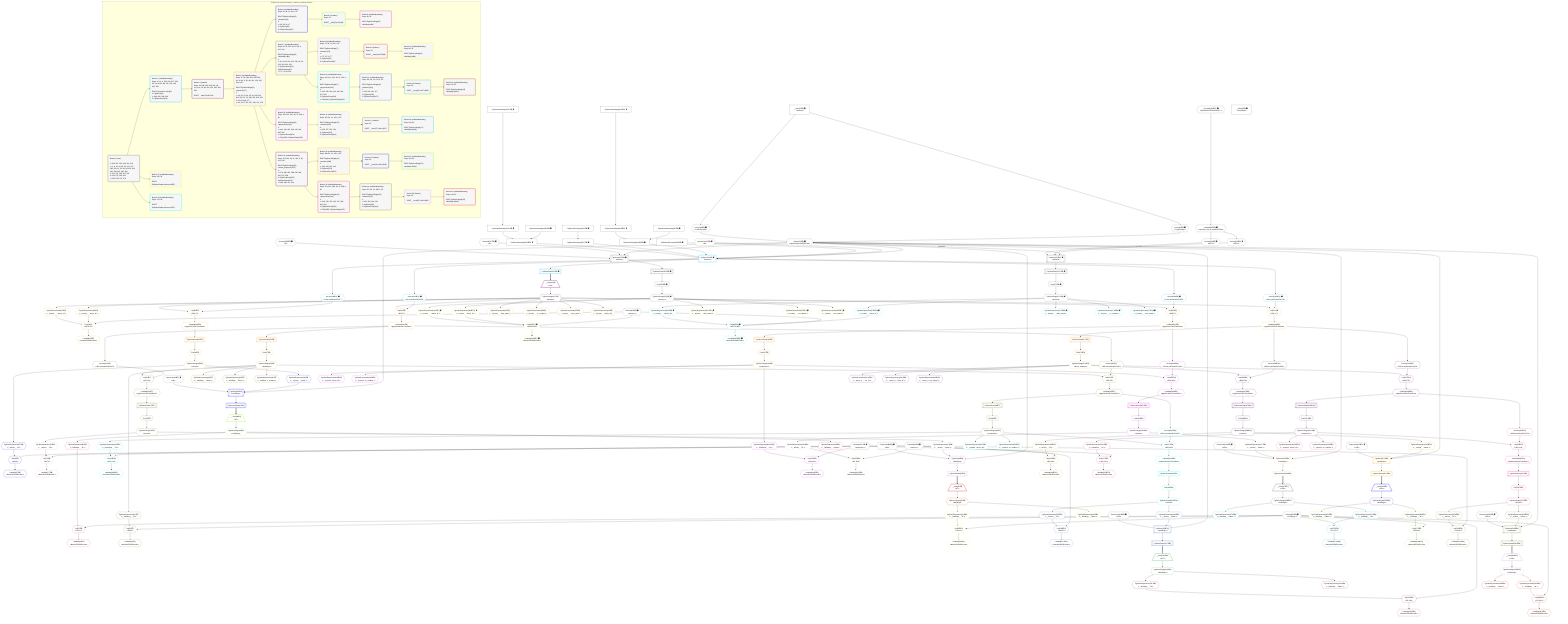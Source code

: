 %%{init: {'themeVariables': { 'fontSize': '12px'}}}%%
graph TD
    classDef path fill:#eee,stroke:#000,color:#000
    classDef plan fill:#fff,stroke-width:1px,color:#000
    classDef itemplan fill:#fff,stroke-width:2px,color:#000
    classDef unbatchedplan fill:#dff,stroke-width:1px,color:#000
    classDef sideeffectplan fill:#fcc,stroke-width:2px,color:#000
    classDef bucket fill:#f6f6f6,color:#000,stroke-width:2px,text-align:left


    %% plan dependencies
    Connection12{{"Connection[12∈0] ➊<br />ᐸ8ᐳ"}}:::plan
    Connection44{{"Connection[44∈0] ➊<br />ᐸ40ᐳ"}}:::plan
    Connection84{{"Connection[84∈0] ➊<br />ᐸ80ᐳ"}}:::plan
    Connection124{{"Connection[124∈0] ➊<br />ᐸ120ᐳ"}}:::plan
    Connection163{{"Connection[163∈0] ➊<br />ᐸ159ᐳ"}}:::plan
    Connection199{{"Connection[199∈0] ➊<br />ᐸ195ᐳ"}}:::plan
    Connection238{{"Connection[238∈0] ➊<br />ᐸ234ᐳ"}}:::plan
    PgSelect251[["PgSelect[251∈0] ➊<br />ᐸhousesᐳ"]]:::plan
    Object11{{"Object[11∈0] ➊<br />ᐸ{pgSettings,withPgClient}ᐳ"}}:::plan
    Constant327{{"Constant[327∈0] ➊<br />ᐸ2ᐳ"}}:::plan
    Constant328{{"Constant[328∈0] ➊<br />ᐸ3ᐳ"}}:::plan
    Object11 & Constant327 & Constant328 --> PgSelect251
    PgSelect270[["PgSelect[270∈0] ➊<br />ᐸhousesᐳ"]]:::plan
    Access266{{"Access[266∈0] ➊<br />ᐸ265.1ᐳ"}}:::plan
    Access268{{"Access[268∈0] ➊<br />ᐸ265.2ᐳ"}}:::plan
    Object11 -->|rejectNull| PgSelect270
    Access266 -->|rejectNull| PgSelect270
    Access268 --> PgSelect270
    Access9{{"Access[9∈0] ➊<br />ᐸ2.pgSettingsᐳ"}}:::plan
    Access10{{"Access[10∈0] ➊<br />ᐸ2.withPgClientᐳ"}}:::plan
    Access9 & Access10 --> Object11
    PgSelectInlineApply299["PgSelectInlineApply[299∈0] ➊"]:::plan
    PgSelectInlineApply287["PgSelectInlineApply[287∈0] ➊"]:::plan
    PgSelectInlineApply295["PgSelectInlineApply[295∈0] ➊"]:::plan
    PgSelectInlineApply287 & PgSelectInlineApply295 --> PgSelectInlineApply299
    PgSelectInlineApply323["PgSelectInlineApply[323∈0] ➊"]:::plan
    PgSelectInlineApply311["PgSelectInlineApply[311∈0] ➊"]:::plan
    PgSelectInlineApply319["PgSelectInlineApply[319∈0] ➊"]:::plan
    PgSelectInlineApply311 & PgSelectInlineApply319 --> PgSelectInlineApply323
    __Value2["__Value[2∈0] ➊<br />ᐸcontextᐳ"]:::plan
    __Value2 --> Access9
    __Value2 --> Access10
    First253{{"First[253∈0] ➊"}}:::plan
    PgSelectRows254[["PgSelectRows[254∈0] ➊"]]:::plan
    PgSelectRows254 --> First253
    PgSelect251 --> PgSelectRows254
    PgSelectSingle255{{"PgSelectSingle[255∈0] ➊<br />ᐸhousesᐳ"}}:::plan
    First253 --> PgSelectSingle255
    Lambda265{{"Lambda[265∈0] ➊<br />ᐸspecifier_House_base64JSONᐳ"}}:::plan
    Constant329{{"Constant[329∈0] ➊<br />ᐸ'WyJob3VzZXMiLDIsM10='ᐳ"}}:::plan
    Constant329 --> Lambda265
    Lambda265 --> Access266
    Lambda265 --> Access268
    First272{{"First[272∈0] ➊"}}:::plan
    PgSelectRows273[["PgSelectRows[273∈0] ➊"]]:::plan
    PgSelectRows273 --> First272
    PgSelect270 --> PgSelectRows273
    PgSelectSingle274{{"PgSelectSingle[274∈0] ➊<br />ᐸhousesᐳ"}}:::plan
    First272 --> PgSelectSingle274
    PgSelectInlineApply291["PgSelectInlineApply[291∈0] ➊"]:::plan
    PgSelectInlineApply291 --> PgSelectInlineApply295
    PgSelectInlineApply307["PgSelectInlineApply[307∈0] ➊"]:::plan
    PgSelectInlineApply303["PgSelectInlineApply[303∈0] ➊"]:::plan
    PgSelectInlineApply303 --> PgSelectInlineApply307
    PgSelectInlineApply315["PgSelectInlineApply[315∈0] ➊"]:::plan
    PgSelectInlineApply315 --> PgSelectInlineApply319
    __Value4["__Value[4∈0] ➊<br />ᐸrootValueᐳ"]:::plan
    Constant18{{"Constant[18∈0] ➊<br />ᐸ'houses'ᐳ"}}:::plan
    Constant34{{"Constant[34∈0] ➊<br />ᐸ'streets'ᐳ"}}:::plan
    Constant50{{"Constant[50∈0] ➊<br />ᐸ'buildings'ᐳ"}}:::plan
    Constant101{{"Constant[101∈0] ➊<br />ᐸ'properties'ᐳ"}}:::plan
    PgSelectInlineApply283["PgSelectInlineApply[283∈0] ➊"]:::plan
    PgSelect14[["PgSelect[14∈1] ➊<br />ᐸhousesᐳ"]]:::plan
    Object11 & Connection12 & PgSelectInlineApply283 & PgSelectInlineApply299 & PgSelectInlineApply307 & PgSelectInlineApply323 --> PgSelect14
    PgSelectRows15[["PgSelectRows[15∈1] ➊"]]:::plan
    PgSelect14 --> PgSelectRows15
    Access284{{"Access[284∈1] ➊<br />ᐸ14.m.joinDetailsFor27ᐳ"}}:::plan
    PgSelect14 --> Access284
    Access300{{"Access[300∈1] ➊<br />ᐸ14.m.joinDetailsFor174ᐳ"}}:::plan
    PgSelect14 --> Access300
    Access308{{"Access[308∈1] ➊<br />ᐸ14.m.joinDetailsFor135ᐳ"}}:::plan
    PgSelect14 --> Access308
    Access324{{"Access[324∈1] ➊<br />ᐸ14.m.joinDetailsFor55ᐳ"}}:::plan
    PgSelect14 --> Access324
    __Item16[/"__Item[16∈2]<br />ᐸ15ᐳ"\]:::itemplan
    PgSelectRows15 ==> __Item16
    PgSelectSingle17{{"PgSelectSingle[17∈2]<br />ᐸhousesᐳ"}}:::plan
    __Item16 --> PgSelectSingle17
    List21{{"List[21∈3]<br />ᐸ18,19,20ᐳ"}}:::plan
    PgClassExpression19{{"PgClassExpression[19∈3]<br />ᐸ__houses__.”street_id”ᐳ"}}:::plan
    PgClassExpression20{{"PgClassExpression[20∈3]<br />ᐸ__houses__...operty_id”ᐳ"}}:::plan
    Constant18 & PgClassExpression19 & PgClassExpression20 --> List21
    List285{{"List[285∈3]<br />ᐸ284,17ᐳ"}}:::plan
    Access284 & PgSelectSingle17 --> List285
    List301{{"List[301∈3]<br />ᐸ300,17ᐳ"}}:::plan
    Access300 & PgSelectSingle17 --> List301
    List309{{"List[309∈3]<br />ᐸ308,17ᐳ"}}:::plan
    Access308 & PgSelectSingle17 --> List309
    List325{{"List[325∈3]<br />ᐸ324,17ᐳ"}}:::plan
    Access324 & PgSelectSingle17 --> List325
    PgSelectSingle17 --> PgClassExpression19
    PgSelectSingle17 --> PgClassExpression20
    Lambda22{{"Lambda[22∈3]<br />ᐸbase64JSONEncodeᐳ"}}:::plan
    List21 --> Lambda22
    PgClassExpression23{{"PgClassExpression[23∈3]<br />ᐸ__houses__...ding_name”ᐳ"}}:::plan
    PgSelectSingle17 --> PgClassExpression23
    PgClassExpression24{{"PgClassExpression[24∈3]<br />ᐸ__houses__...or_number”ᐳ"}}:::plan
    PgSelectSingle17 --> PgClassExpression24
    PgClassExpression25{{"PgClassExpression[25∈3]<br />ᐸ__houses__...reet_name”ᐳ"}}:::plan
    PgSelectSingle17 --> PgClassExpression25
    PgClassExpression26{{"PgClassExpression[26∈3]<br />ᐸ__houses__...ilding_id”ᐳ"}}:::plan
    PgSelectSingle17 --> PgClassExpression26
    First31{{"First[31∈3]"}}:::plan
    PgSelectRows32[["PgSelectRows[32∈3]"]]:::plan
    PgSelectRows32 --> First31
    Lambda286{{"Lambda[286∈3]<br />ᐸpgInlineViaJoinTransformᐳ"}}:::plan
    Lambda286 --> PgSelectRows32
    PgSelectSingle33{{"PgSelectSingle[33∈3]<br />ᐸstreetsᐳ"}}:::plan
    First31 --> PgSelectSingle33
    First57{{"First[57∈3]"}}:::plan
    PgSelectRows58[["PgSelectRows[58∈3]"]]:::plan
    PgSelectRows58 --> First57
    Lambda326{{"Lambda[326∈3]<br />ᐸpgInlineViaJoinTransformᐳ"}}:::plan
    Lambda326 --> PgSelectRows58
    PgSelectSingle59{{"PgSelectSingle[59∈3]<br />ᐸbuildingsᐳ"}}:::plan
    First57 --> PgSelectSingle59
    First137{{"First[137∈3]"}}:::plan
    PgSelectRows138[["PgSelectRows[138∈3]"]]:::plan
    PgSelectRows138 --> First137
    Lambda310{{"Lambda[310∈3]<br />ᐸpgInlineViaJoinTransformᐳ"}}:::plan
    Lambda310 --> PgSelectRows138
    PgSelectSingle139{{"PgSelectSingle[139∈3]<br />ᐸpropertiesᐳ"}}:::plan
    First137 --> PgSelectSingle139
    First176{{"First[176∈3]"}}:::plan
    PgSelectRows177[["PgSelectRows[177∈3]"]]:::plan
    PgSelectRows177 --> First176
    Lambda302{{"Lambda[302∈3]<br />ᐸpgInlineViaJoinTransformᐳ"}}:::plan
    Lambda302 --> PgSelectRows177
    PgSelectSingle178{{"PgSelectSingle[178∈3]<br />ᐸstreet_propertyᐳ"}}:::plan
    First176 --> PgSelectSingle178
    List285 --> Lambda286
    List301 --> Lambda302
    List309 --> Lambda310
    List325 --> Lambda326
    PgSelect46[["PgSelect[46∈4]<br />ᐸbuildingsᐳ"]]:::plan
    PgClassExpression38{{"PgClassExpression[38∈4]<br />ᐸ__streets__.”name”ᐳ"}}:::plan
    Object11 & PgClassExpression38 & Connection44 --> PgSelect46
    List36{{"List[36∈4]<br />ᐸ34,35ᐳ"}}:::plan
    PgClassExpression35{{"PgClassExpression[35∈4]<br />ᐸ__streets__.”id”ᐳ"}}:::plan
    Constant34 & PgClassExpression35 --> List36
    PgSelectSingle33 --> PgClassExpression35
    Lambda37{{"Lambda[37∈4]<br />ᐸbase64JSONEncodeᐳ"}}:::plan
    List36 --> Lambda37
    PgSelectSingle33 --> PgClassExpression38
    PgSelectRows47[["PgSelectRows[47∈4]"]]:::plan
    PgSelect46 --> PgSelectRows47
    __Item48[/"__Item[48∈5]<br />ᐸ47ᐳ"\]:::itemplan
    PgSelectRows47 ==> __Item48
    PgSelectSingle49{{"PgSelectSingle[49∈5]<br />ᐸbuildingsᐳ"}}:::plan
    __Item48 --> PgSelectSingle49
    List52{{"List[52∈6]<br />ᐸ50,51ᐳ"}}:::plan
    PgClassExpression51{{"PgClassExpression[51∈6]<br />ᐸ__buildings__.”id”ᐳ"}}:::plan
    Constant50 & PgClassExpression51 --> List52
    PgSelectSingle49 --> PgClassExpression51
    Lambda53{{"Lambda[53∈6]<br />ᐸbase64JSONEncodeᐳ"}}:::plan
    List52 --> Lambda53
    PgClassExpression54{{"PgClassExpression[54∈6]<br />ᐸ__buildings__.”name”ᐳ"}}:::plan
    PgSelectSingle49 --> PgClassExpression54
    List62{{"List[62∈7]<br />ᐸ50,61ᐳ"}}:::plan
    PgClassExpression61{{"PgClassExpression[61∈7]<br />ᐸ__buildings__.”id”ᐳ"}}:::plan
    Constant50 & PgClassExpression61 --> List62
    List313{{"List[313∈7]<br />ᐸ312,59ᐳ"}}:::plan
    Access312{{"Access[312∈7]<br />ᐸ326.m.joinDetailsFor67ᐳ"}}:::plan
    Access312 & PgSelectSingle59 --> List313
    List321{{"List[321∈7]<br />ᐸ320,59ᐳ"}}:::plan
    Access320{{"Access[320∈7]<br />ᐸ326.m.joinDetailsFor96ᐳ"}}:::plan
    Access320 & PgSelectSingle59 --> List321
    PgSelectSingle59 --> PgClassExpression61
    Lambda63{{"Lambda[63∈7]<br />ᐸbase64JSONEncodeᐳ"}}:::plan
    List62 --> Lambda63
    PgClassExpression64{{"PgClassExpression[64∈7]<br />ᐸ__buildings__.”name”ᐳ"}}:::plan
    PgSelectSingle59 --> PgClassExpression64
    PgClassExpression65{{"PgClassExpression[65∈7]<br />ᐸ__buildings__.”floors”ᐳ"}}:::plan
    PgSelectSingle59 --> PgClassExpression65
    PgClassExpression66{{"PgClassExpression[66∈7]<br />ᐸ__building...s_primary”ᐳ"}}:::plan
    PgSelectSingle59 --> PgClassExpression66
    First71{{"First[71∈7]"}}:::plan
    PgSelectRows72[["PgSelectRows[72∈7]"]]:::plan
    PgSelectRows72 --> First71
    Lambda314{{"Lambda[314∈7]<br />ᐸpgInlineViaJoinTransformᐳ"}}:::plan
    Lambda314 --> PgSelectRows72
    PgSelectSingle73{{"PgSelectSingle[73∈7]<br />ᐸstreetsᐳ"}}:::plan
    First71 --> PgSelectSingle73
    First98{{"First[98∈7]"}}:::plan
    PgSelectRows99[["PgSelectRows[99∈7]"]]:::plan
    PgSelectRows99 --> First98
    Lambda322{{"Lambda[322∈7]<br />ᐸpgInlineViaJoinTransformᐳ"}}:::plan
    Lambda322 --> PgSelectRows99
    PgSelectSingle100{{"PgSelectSingle[100∈7]<br />ᐸpropertiesᐳ"}}:::plan
    First98 --> PgSelectSingle100
    Lambda326 --> Access312
    List313 --> Lambda314
    Lambda326 --> Access320
    List321 --> Lambda322
    PgSelect86[["PgSelect[86∈8]<br />ᐸbuildingsᐳ"]]:::plan
    PgClassExpression78{{"PgClassExpression[78∈8]<br />ᐸ__streets__.”name”ᐳ"}}:::plan
    Object11 & PgClassExpression78 & Connection84 --> PgSelect86
    List76{{"List[76∈8]<br />ᐸ34,75ᐳ"}}:::plan
    PgClassExpression75{{"PgClassExpression[75∈8]<br />ᐸ__streets__.”id”ᐳ"}}:::plan
    Constant34 & PgClassExpression75 --> List76
    PgSelectSingle73 --> PgClassExpression75
    Lambda77{{"Lambda[77∈8]<br />ᐸbase64JSONEncodeᐳ"}}:::plan
    List76 --> Lambda77
    PgSelectSingle73 --> PgClassExpression78
    PgSelectRows87[["PgSelectRows[87∈8]"]]:::plan
    PgSelect86 --> PgSelectRows87
    __Item88[/"__Item[88∈9]<br />ᐸ87ᐳ"\]:::itemplan
    PgSelectRows87 ==> __Item88
    PgSelectSingle89{{"PgSelectSingle[89∈9]<br />ᐸbuildingsᐳ"}}:::plan
    __Item88 --> PgSelectSingle89
    List92{{"List[92∈10]<br />ᐸ50,91ᐳ"}}:::plan
    PgClassExpression91{{"PgClassExpression[91∈10]<br />ᐸ__buildings__.”id”ᐳ"}}:::plan
    Constant50 & PgClassExpression91 --> List92
    PgSelectSingle89 --> PgClassExpression91
    Lambda93{{"Lambda[93∈10]<br />ᐸbase64JSONEncodeᐳ"}}:::plan
    List92 --> Lambda93
    PgClassExpression94{{"PgClassExpression[94∈10]<br />ᐸ__buildings__.”name”ᐳ"}}:::plan
    PgSelectSingle89 --> PgClassExpression94
    List103{{"List[103∈11]<br />ᐸ101,102ᐳ"}}:::plan
    PgClassExpression102{{"PgClassExpression[102∈11]<br />ᐸ__properties__.”id”ᐳ"}}:::plan
    Constant101 & PgClassExpression102 --> List103
    List317{{"List[317∈11]<br />ᐸ316,100ᐳ"}}:::plan
    Access316{{"Access[316∈11]<br />ᐸ322.m.joinDetailsFor107ᐳ"}}:::plan
    Access316 & PgSelectSingle100 --> List317
    PgSelectSingle100 --> PgClassExpression102
    Lambda104{{"Lambda[104∈11]<br />ᐸbase64JSONEncodeᐳ"}}:::plan
    List103 --> Lambda104
    PgClassExpression105{{"PgClassExpression[105∈11]<br />ᐸ__properti...street_id”ᐳ"}}:::plan
    PgSelectSingle100 --> PgClassExpression105
    PgClassExpression106{{"PgClassExpression[106∈11]<br />ᐸ__properti...or_number”ᐳ"}}:::plan
    PgSelectSingle100 --> PgClassExpression106
    First111{{"First[111∈11]"}}:::plan
    PgSelectRows112[["PgSelectRows[112∈11]"]]:::plan
    PgSelectRows112 --> First111
    Lambda318{{"Lambda[318∈11]<br />ᐸpgInlineViaJoinTransformᐳ"}}:::plan
    Lambda318 --> PgSelectRows112
    PgSelectSingle113{{"PgSelectSingle[113∈11]<br />ᐸstreetsᐳ"}}:::plan
    First111 --> PgSelectSingle113
    Lambda322 --> Access316
    List317 --> Lambda318
    PgSelect126[["PgSelect[126∈12]<br />ᐸbuildingsᐳ"]]:::plan
    PgClassExpression118{{"PgClassExpression[118∈12]<br />ᐸ__streets__.”name”ᐳ"}}:::plan
    Object11 & PgClassExpression118 & Connection124 --> PgSelect126
    List116{{"List[116∈12]<br />ᐸ34,115ᐳ"}}:::plan
    PgClassExpression115{{"PgClassExpression[115∈12]<br />ᐸ__streets__.”id”ᐳ"}}:::plan
    Constant34 & PgClassExpression115 --> List116
    PgSelectSingle113 --> PgClassExpression115
    Lambda117{{"Lambda[117∈12]<br />ᐸbase64JSONEncodeᐳ"}}:::plan
    List116 --> Lambda117
    PgSelectSingle113 --> PgClassExpression118
    PgSelectRows127[["PgSelectRows[127∈12]"]]:::plan
    PgSelect126 --> PgSelectRows127
    __Item128[/"__Item[128∈13]<br />ᐸ127ᐳ"\]:::itemplan
    PgSelectRows127 ==> __Item128
    PgSelectSingle129{{"PgSelectSingle[129∈13]<br />ᐸbuildingsᐳ"}}:::plan
    __Item128 --> PgSelectSingle129
    List132{{"List[132∈14]<br />ᐸ50,131ᐳ"}}:::plan
    PgClassExpression131{{"PgClassExpression[131∈14]<br />ᐸ__buildings__.”id”ᐳ"}}:::plan
    Constant50 & PgClassExpression131 --> List132
    PgSelectSingle129 --> PgClassExpression131
    Lambda133{{"Lambda[133∈14]<br />ᐸbase64JSONEncodeᐳ"}}:::plan
    List132 --> Lambda133
    PgClassExpression134{{"PgClassExpression[134∈14]<br />ᐸ__buildings__.”name”ᐳ"}}:::plan
    PgSelectSingle129 --> PgClassExpression134
    List142{{"List[142∈15]<br />ᐸ101,141ᐳ"}}:::plan
    PgClassExpression141{{"PgClassExpression[141∈15]<br />ᐸ__properties__.”id”ᐳ"}}:::plan
    Constant101 & PgClassExpression141 --> List142
    List305{{"List[305∈15]<br />ᐸ304,139ᐳ"}}:::plan
    Access304{{"Access[304∈15]<br />ᐸ310.m.joinDetailsFor146ᐳ"}}:::plan
    Access304 & PgSelectSingle139 --> List305
    PgSelectSingle139 --> PgClassExpression141
    Lambda143{{"Lambda[143∈15]<br />ᐸbase64JSONEncodeᐳ"}}:::plan
    List142 --> Lambda143
    PgClassExpression144{{"PgClassExpression[144∈15]<br />ᐸ__properti...street_id”ᐳ"}}:::plan
    PgSelectSingle139 --> PgClassExpression144
    PgClassExpression145{{"PgClassExpression[145∈15]<br />ᐸ__properti...or_number”ᐳ"}}:::plan
    PgSelectSingle139 --> PgClassExpression145
    First150{{"First[150∈15]"}}:::plan
    PgSelectRows151[["PgSelectRows[151∈15]"]]:::plan
    PgSelectRows151 --> First150
    Lambda306{{"Lambda[306∈15]<br />ᐸpgInlineViaJoinTransformᐳ"}}:::plan
    Lambda306 --> PgSelectRows151
    PgSelectSingle152{{"PgSelectSingle[152∈15]<br />ᐸstreetsᐳ"}}:::plan
    First150 --> PgSelectSingle152
    Lambda310 --> Access304
    List305 --> Lambda306
    PgSelect165[["PgSelect[165∈16]<br />ᐸbuildingsᐳ"]]:::plan
    PgClassExpression157{{"PgClassExpression[157∈16]<br />ᐸ__streets__.”name”ᐳ"}}:::plan
    Object11 & PgClassExpression157 & Connection163 --> PgSelect165
    List155{{"List[155∈16]<br />ᐸ34,154ᐳ"}}:::plan
    PgClassExpression154{{"PgClassExpression[154∈16]<br />ᐸ__streets__.”id”ᐳ"}}:::plan
    Constant34 & PgClassExpression154 --> List155
    PgSelectSingle152 --> PgClassExpression154
    Lambda156{{"Lambda[156∈16]<br />ᐸbase64JSONEncodeᐳ"}}:::plan
    List155 --> Lambda156
    PgSelectSingle152 --> PgClassExpression157
    PgSelectRows166[["PgSelectRows[166∈16]"]]:::plan
    PgSelect165 --> PgSelectRows166
    __Item167[/"__Item[167∈17]<br />ᐸ166ᐳ"\]:::itemplan
    PgSelectRows166 ==> __Item167
    PgSelectSingle168{{"PgSelectSingle[168∈17]<br />ᐸbuildingsᐳ"}}:::plan
    __Item167 --> PgSelectSingle168
    List171{{"List[171∈18]<br />ᐸ50,170ᐳ"}}:::plan
    PgClassExpression170{{"PgClassExpression[170∈18]<br />ᐸ__buildings__.”id”ᐳ"}}:::plan
    Constant50 & PgClassExpression170 --> List171
    PgSelectSingle168 --> PgClassExpression170
    Lambda172{{"Lambda[172∈18]<br />ᐸbase64JSONEncodeᐳ"}}:::plan
    List171 --> Lambda172
    PgClassExpression173{{"PgClassExpression[173∈18]<br />ᐸ__buildings__.”name”ᐳ"}}:::plan
    PgSelectSingle168 --> PgClassExpression173
    List289{{"List[289∈19]<br />ᐸ288,178ᐳ"}}:::plan
    Access288{{"Access[288∈19]<br />ᐸ302.m.joinDetailsFor182ᐳ"}}:::plan
    Access288 & PgSelectSingle178 --> List289
    List297{{"List[297∈19]<br />ᐸ296,178ᐳ"}}:::plan
    Access296{{"Access[296∈19]<br />ᐸ302.m.joinDetailsFor210ᐳ"}}:::plan
    Access296 & PgSelectSingle178 --> List297
    PgClassExpression179{{"PgClassExpression[179∈19]<br />ᐸ__street_p..._.”str_id”ᐳ"}}:::plan
    PgSelectSingle178 --> PgClassExpression179
    PgClassExpression180{{"PgClassExpression[180∈19]<br />ᐸ__street_p....”prop_id”ᐳ"}}:::plan
    PgSelectSingle178 --> PgClassExpression180
    PgClassExpression181{{"PgClassExpression[181∈19]<br />ᐸ__street_p...ent_owner”ᐳ"}}:::plan
    PgSelectSingle178 --> PgClassExpression181
    First186{{"First[186∈19]"}}:::plan
    PgSelectRows187[["PgSelectRows[187∈19]"]]:::plan
    PgSelectRows187 --> First186
    Lambda290{{"Lambda[290∈19]<br />ᐸpgInlineViaJoinTransformᐳ"}}:::plan
    Lambda290 --> PgSelectRows187
    PgSelectSingle188{{"PgSelectSingle[188∈19]<br />ᐸstreetsᐳ"}}:::plan
    First186 --> PgSelectSingle188
    First212{{"First[212∈19]"}}:::plan
    PgSelectRows213[["PgSelectRows[213∈19]"]]:::plan
    PgSelectRows213 --> First212
    Lambda298{{"Lambda[298∈19]<br />ᐸpgInlineViaJoinTransformᐳ"}}:::plan
    Lambda298 --> PgSelectRows213
    PgSelectSingle214{{"PgSelectSingle[214∈19]<br />ᐸpropertiesᐳ"}}:::plan
    First212 --> PgSelectSingle214
    Lambda302 --> Access288
    List289 --> Lambda290
    Lambda302 --> Access296
    List297 --> Lambda298
    PgSelect201[["PgSelect[201∈20]<br />ᐸbuildingsᐳ"]]:::plan
    PgClassExpression193{{"PgClassExpression[193∈20]<br />ᐸ__streets__.”name”ᐳ"}}:::plan
    Object11 & PgClassExpression193 & Connection199 --> PgSelect201
    List191{{"List[191∈20]<br />ᐸ34,190ᐳ"}}:::plan
    PgClassExpression190{{"PgClassExpression[190∈20]<br />ᐸ__streets__.”id”ᐳ"}}:::plan
    Constant34 & PgClassExpression190 --> List191
    PgSelectSingle188 --> PgClassExpression190
    Lambda192{{"Lambda[192∈20]<br />ᐸbase64JSONEncodeᐳ"}}:::plan
    List191 --> Lambda192
    PgSelectSingle188 --> PgClassExpression193
    PgSelectRows202[["PgSelectRows[202∈20]"]]:::plan
    PgSelect201 --> PgSelectRows202
    __Item203[/"__Item[203∈21]<br />ᐸ202ᐳ"\]:::itemplan
    PgSelectRows202 ==> __Item203
    PgSelectSingle204{{"PgSelectSingle[204∈21]<br />ᐸbuildingsᐳ"}}:::plan
    __Item203 --> PgSelectSingle204
    List207{{"List[207∈22]<br />ᐸ50,206ᐳ"}}:::plan
    PgClassExpression206{{"PgClassExpression[206∈22]<br />ᐸ__buildings__.”id”ᐳ"}}:::plan
    Constant50 & PgClassExpression206 --> List207
    PgSelectSingle204 --> PgClassExpression206
    Lambda208{{"Lambda[208∈22]<br />ᐸbase64JSONEncodeᐳ"}}:::plan
    List207 --> Lambda208
    PgClassExpression209{{"PgClassExpression[209∈22]<br />ᐸ__buildings__.”name”ᐳ"}}:::plan
    PgSelectSingle204 --> PgClassExpression209
    List217{{"List[217∈23]<br />ᐸ101,216ᐳ"}}:::plan
    PgClassExpression216{{"PgClassExpression[216∈23]<br />ᐸ__properties__.”id”ᐳ"}}:::plan
    Constant101 & PgClassExpression216 --> List217
    List293{{"List[293∈23]<br />ᐸ292,214ᐳ"}}:::plan
    Access292{{"Access[292∈23]<br />ᐸ298.m.joinDetailsFor221ᐳ"}}:::plan
    Access292 & PgSelectSingle214 --> List293
    PgSelectSingle214 --> PgClassExpression216
    Lambda218{{"Lambda[218∈23]<br />ᐸbase64JSONEncodeᐳ"}}:::plan
    List217 --> Lambda218
    PgClassExpression219{{"PgClassExpression[219∈23]<br />ᐸ__properti...street_id”ᐳ"}}:::plan
    PgSelectSingle214 --> PgClassExpression219
    PgClassExpression220{{"PgClassExpression[220∈23]<br />ᐸ__properti...or_number”ᐳ"}}:::plan
    PgSelectSingle214 --> PgClassExpression220
    First225{{"First[225∈23]"}}:::plan
    PgSelectRows226[["PgSelectRows[226∈23]"]]:::plan
    PgSelectRows226 --> First225
    Lambda294{{"Lambda[294∈23]<br />ᐸpgInlineViaJoinTransformᐳ"}}:::plan
    Lambda294 --> PgSelectRows226
    PgSelectSingle227{{"PgSelectSingle[227∈23]<br />ᐸstreetsᐳ"}}:::plan
    First225 --> PgSelectSingle227
    Lambda298 --> Access292
    List293 --> Lambda294
    PgSelect240[["PgSelect[240∈24]<br />ᐸbuildingsᐳ"]]:::plan
    PgClassExpression232{{"PgClassExpression[232∈24]<br />ᐸ__streets__.”name”ᐳ"}}:::plan
    Object11 & PgClassExpression232 & Connection238 --> PgSelect240
    List230{{"List[230∈24]<br />ᐸ34,229ᐳ"}}:::plan
    PgClassExpression229{{"PgClassExpression[229∈24]<br />ᐸ__streets__.”id”ᐳ"}}:::plan
    Constant34 & PgClassExpression229 --> List230
    PgSelectSingle227 --> PgClassExpression229
    Lambda231{{"Lambda[231∈24]<br />ᐸbase64JSONEncodeᐳ"}}:::plan
    List230 --> Lambda231
    PgSelectSingle227 --> PgClassExpression232
    PgSelectRows241[["PgSelectRows[241∈24]"]]:::plan
    PgSelect240 --> PgSelectRows241
    __Item242[/"__Item[242∈25]<br />ᐸ241ᐳ"\]:::itemplan
    PgSelectRows241 ==> __Item242
    PgSelectSingle243{{"PgSelectSingle[243∈25]<br />ᐸbuildingsᐳ"}}:::plan
    __Item242 --> PgSelectSingle243
    List246{{"List[246∈26]<br />ᐸ50,245ᐳ"}}:::plan
    PgClassExpression245{{"PgClassExpression[245∈26]<br />ᐸ__buildings__.”id”ᐳ"}}:::plan
    Constant50 & PgClassExpression245 --> List246
    PgSelectSingle243 --> PgClassExpression245
    Lambda247{{"Lambda[247∈26]<br />ᐸbase64JSONEncodeᐳ"}}:::plan
    List246 --> Lambda247
    PgClassExpression248{{"PgClassExpression[248∈26]<br />ᐸ__buildings__.”name”ᐳ"}}:::plan
    PgSelectSingle243 --> PgClassExpression248
    List262{{"List[262∈27] ➊<br />ᐸ18,260,261ᐳ"}}:::plan
    PgClassExpression260{{"PgClassExpression[260∈27] ➊<br />ᐸ__houses__.”street_id”ᐳ"}}:::plan
    PgClassExpression261{{"PgClassExpression[261∈27] ➊<br />ᐸ__houses__...operty_id”ᐳ"}}:::plan
    Constant18 & PgClassExpression260 & PgClassExpression261 --> List262
    PgClassExpression256{{"PgClassExpression[256∈27] ➊<br />ᐸ__houses__...ding_name”ᐳ"}}:::plan
    PgSelectSingle255 --> PgClassExpression256
    PgClassExpression257{{"PgClassExpression[257∈27] ➊<br />ᐸ__houses__...or_number”ᐳ"}}:::plan
    PgSelectSingle255 --> PgClassExpression257
    PgClassExpression258{{"PgClassExpression[258∈27] ➊<br />ᐸ__houses__...reet_name”ᐳ"}}:::plan
    PgSelectSingle255 --> PgClassExpression258
    PgSelectSingle255 --> PgClassExpression260
    PgSelectSingle255 --> PgClassExpression261
    Lambda263{{"Lambda[263∈27] ➊<br />ᐸbase64JSONEncodeᐳ"}}:::plan
    List262 --> Lambda263
    List281{{"List[281∈28] ➊<br />ᐸ18,279,280ᐳ"}}:::plan
    PgClassExpression279{{"PgClassExpression[279∈28] ➊<br />ᐸ__houses__.”street_id”ᐳ"}}:::plan
    PgClassExpression280{{"PgClassExpression[280∈28] ➊<br />ᐸ__houses__...operty_id”ᐳ"}}:::plan
    Constant18 & PgClassExpression279 & PgClassExpression280 --> List281
    PgClassExpression275{{"PgClassExpression[275∈28] ➊<br />ᐸ__houses__...ding_name”ᐳ"}}:::plan
    PgSelectSingle274 --> PgClassExpression275
    PgClassExpression276{{"PgClassExpression[276∈28] ➊<br />ᐸ__houses__...or_number”ᐳ"}}:::plan
    PgSelectSingle274 --> PgClassExpression276
    PgClassExpression277{{"PgClassExpression[277∈28] ➊<br />ᐸ__houses__...reet_name”ᐳ"}}:::plan
    PgSelectSingle274 --> PgClassExpression277
    PgSelectSingle274 --> PgClassExpression279
    PgSelectSingle274 --> PgClassExpression280
    Lambda282{{"Lambda[282∈28] ➊<br />ᐸbase64JSONEncodeᐳ"}}:::plan
    List281 --> Lambda282

    %% define steps

    subgraph "Buckets for queries/v4/smart_comment_relations.houses"
    Bucket0("Bucket 0 (root)<br /><br />1: 283, 287, 291, 303, 311, 315<br />ᐳ: 6, 9, 10, 18, 34, 50, 101, 327, 328, 329, 11, 12, 44, 84, 124, 163, 199, 238, 265, 266, 268<br />2: 251, 270, 295, 307, 319<br />3: 254, 273, 299, 323<br />ᐳ: 253, 255, 272, 274"):::bucket
    classDef bucket0 stroke:#696969
    class Bucket0,__Value2,__Value4,Access9,Access10,Object11,Connection12,Constant18,Constant34,Connection44,Constant50,Connection84,Constant101,Connection124,Connection163,Connection199,Connection238,PgSelect251,First253,PgSelectRows254,PgSelectSingle255,Lambda265,Access266,Access268,PgSelect270,First272,PgSelectRows273,PgSelectSingle274,PgSelectInlineApply283,PgSelectInlineApply287,PgSelectInlineApply291,PgSelectInlineApply295,PgSelectInlineApply299,PgSelectInlineApply303,PgSelectInlineApply307,PgSelectInlineApply311,PgSelectInlineApply315,PgSelectInlineApply319,PgSelectInlineApply323,Constant327,Constant328,Constant329 bucket0
    Bucket1("Bucket 1 (nullableBoundary)<br />Deps: 11, 12, 6, 283, 299, 307, 323, 18, 34, 44, 50, 84, 101, 124, 163, 199, 238<br /><br />ROOT Connectionᐸ8ᐳ[12]<br />1: PgSelect[14]<br />ᐳ: 284, 300, 308, 324<br />2: PgSelectRows[15]"):::bucket
    classDef bucket1 stroke:#00bfff
    class Bucket1,PgSelect14,PgSelectRows15,Access284,Access300,Access308,Access324 bucket1
    Bucket2("Bucket 2 (listItem)<br />Deps: 18, 284, 300, 308, 324, 34, 11, 44, 6, 50, 84, 101, 124, 163, 199, 238<br /><br />ROOT __Item{2}ᐸ15ᐳ[16]"):::bucket
    classDef bucket2 stroke:#7f007f
    class Bucket2,__Item16,PgSelectSingle17 bucket2
    Bucket3("Bucket 3 (nullableBoundary)<br />Deps: 17, 18, 284, 300, 308, 324, 34, 11, 44, 6, 50, 84, 101, 124, 163, 199, 238<br /><br />ROOT PgSelectSingle{2}ᐸhousesᐳ[17]<br />1: <br />ᐳ: 19, 20, 23, 24, 25, 26, 285, 301, 309, 325, 21, 22, 286, 302, 310, 326<br />2: 32, 58, 138, 177<br />ᐳ: 31, 33, 57, 59, 137, 139, 176, 178"):::bucket
    classDef bucket3 stroke:#ffa500
    class Bucket3,PgClassExpression19,PgClassExpression20,List21,Lambda22,PgClassExpression23,PgClassExpression24,PgClassExpression25,PgClassExpression26,First31,PgSelectRows32,PgSelectSingle33,First57,PgSelectRows58,PgSelectSingle59,First137,PgSelectRows138,PgSelectSingle139,First176,PgSelectRows177,PgSelectSingle178,List285,Lambda286,List301,Lambda302,List309,Lambda310,List325,Lambda326 bucket3
    Bucket4("Bucket 4 (nullableBoundary)<br />Deps: 33, 34, 11, 44, 6, 50<br /><br />ROOT PgSelectSingle{3}ᐸstreetsᐳ[33]<br />1: <br />ᐳ: 35, 38, 36, 37<br />2: PgSelect[46]<br />3: PgSelectRows[47]"):::bucket
    classDef bucket4 stroke:#0000ff
    class Bucket4,PgClassExpression35,List36,Lambda37,PgClassExpression38,PgSelect46,PgSelectRows47 bucket4
    Bucket5("Bucket 5 (listItem)<br />Deps: 50<br /><br />ROOT __Item{5}ᐸ47ᐳ[48]"):::bucket
    classDef bucket5 stroke:#7fff00
    class Bucket5,__Item48,PgSelectSingle49 bucket5
    Bucket6("Bucket 6 (nullableBoundary)<br />Deps: 49, 50<br /><br />ROOT PgSelectSingle{5}ᐸbuildingsᐳ[49]"):::bucket
    classDef bucket6 stroke:#ff1493
    class Bucket6,PgClassExpression51,List52,Lambda53,PgClassExpression54 bucket6
    Bucket7("Bucket 7 (nullableBoundary)<br />Deps: 59, 50, 326, 34, 11, 84, 6, 101, 124<br /><br />ROOT PgSelectSingle{3}ᐸbuildingsᐳ[59]<br />1: <br />ᐳ: 61, 64, 65, 66, 312, 320, 62, 63, 313, 314, 321, 322<br />2: PgSelectRows[72], PgSelectRows[99]<br />ᐳ: 71, 73, 98, 100"):::bucket
    classDef bucket7 stroke:#808000
    class Bucket7,PgClassExpression61,List62,Lambda63,PgClassExpression64,PgClassExpression65,PgClassExpression66,First71,PgSelectRows72,PgSelectSingle73,First98,PgSelectRows99,PgSelectSingle100,Access312,List313,Lambda314,Access320,List321,Lambda322 bucket7
    Bucket8("Bucket 8 (nullableBoundary)<br />Deps: 73, 34, 11, 84, 6, 50<br /><br />ROOT PgSelectSingle{7}ᐸstreetsᐳ[73]<br />1: <br />ᐳ: 75, 78, 76, 77<br />2: PgSelect[86]<br />3: PgSelectRows[87]"):::bucket
    classDef bucket8 stroke:#dda0dd
    class Bucket8,PgClassExpression75,List76,Lambda77,PgClassExpression78,PgSelect86,PgSelectRows87 bucket8
    Bucket9("Bucket 9 (listItem)<br />Deps: 50<br /><br />ROOT __Item{9}ᐸ87ᐳ[88]"):::bucket
    classDef bucket9 stroke:#ff0000
    class Bucket9,__Item88,PgSelectSingle89 bucket9
    Bucket10("Bucket 10 (nullableBoundary)<br />Deps: 89, 50<br /><br />ROOT PgSelectSingle{9}ᐸbuildingsᐳ[89]"):::bucket
    classDef bucket10 stroke:#ffff00
    class Bucket10,PgClassExpression91,List92,Lambda93,PgClassExpression94 bucket10
    Bucket11("Bucket 11 (nullableBoundary)<br />Deps: 100, 101, 322, 34, 11, 124, 6, 50<br /><br />ROOT PgSelectSingle{7}ᐸpropertiesᐳ[100]<br />1: <br />ᐳ: 102, 105, 106, 316, 103, 104, 317, 318<br />2: PgSelectRows[112]<br />ᐳ: First[111], PgSelectSingle[113]"):::bucket
    classDef bucket11 stroke:#00ffff
    class Bucket11,PgClassExpression102,List103,Lambda104,PgClassExpression105,PgClassExpression106,First111,PgSelectRows112,PgSelectSingle113,Access316,List317,Lambda318 bucket11
    Bucket12("Bucket 12 (nullableBoundary)<br />Deps: 113, 34, 11, 124, 6, 50<br /><br />ROOT PgSelectSingle{11}ᐸstreetsᐳ[113]<br />1: <br />ᐳ: 115, 118, 116, 117<br />2: PgSelect[126]<br />3: PgSelectRows[127]"):::bucket
    classDef bucket12 stroke:#4169e1
    class Bucket12,PgClassExpression115,List116,Lambda117,PgClassExpression118,PgSelect126,PgSelectRows127 bucket12
    Bucket13("Bucket 13 (listItem)<br />Deps: 50<br /><br />ROOT __Item{13}ᐸ127ᐳ[128]"):::bucket
    classDef bucket13 stroke:#3cb371
    class Bucket13,__Item128,PgSelectSingle129 bucket13
    Bucket14("Bucket 14 (nullableBoundary)<br />Deps: 129, 50<br /><br />ROOT PgSelectSingle{13}ᐸbuildingsᐳ[129]"):::bucket
    classDef bucket14 stroke:#a52a2a
    class Bucket14,PgClassExpression131,List132,Lambda133,PgClassExpression134 bucket14
    Bucket15("Bucket 15 (nullableBoundary)<br />Deps: 139, 101, 310, 34, 11, 163, 6, 50<br /><br />ROOT PgSelectSingle{3}ᐸpropertiesᐳ[139]<br />1: <br />ᐳ: 141, 144, 145, 304, 142, 143, 305, 306<br />2: PgSelectRows[151]<br />ᐳ: First[150], PgSelectSingle[152]"):::bucket
    classDef bucket15 stroke:#ff00ff
    class Bucket15,PgClassExpression141,List142,Lambda143,PgClassExpression144,PgClassExpression145,First150,PgSelectRows151,PgSelectSingle152,Access304,List305,Lambda306 bucket15
    Bucket16("Bucket 16 (nullableBoundary)<br />Deps: 152, 34, 11, 163, 6, 50<br /><br />ROOT PgSelectSingle{15}ᐸstreetsᐳ[152]<br />1: <br />ᐳ: 154, 157, 155, 156<br />2: PgSelect[165]<br />3: PgSelectRows[166]"):::bucket
    classDef bucket16 stroke:#f5deb3
    class Bucket16,PgClassExpression154,List155,Lambda156,PgClassExpression157,PgSelect165,PgSelectRows166 bucket16
    Bucket17("Bucket 17 (listItem)<br />Deps: 50<br /><br />ROOT __Item{17}ᐸ166ᐳ[167]"):::bucket
    classDef bucket17 stroke:#696969
    class Bucket17,__Item167,PgSelectSingle168 bucket17
    Bucket18("Bucket 18 (nullableBoundary)<br />Deps: 168, 50<br /><br />ROOT PgSelectSingle{17}ᐸbuildingsᐳ[168]"):::bucket
    classDef bucket18 stroke:#00bfff
    class Bucket18,PgClassExpression170,List171,Lambda172,PgClassExpression173 bucket18
    Bucket19("Bucket 19 (nullableBoundary)<br />Deps: 178, 302, 34, 11, 199, 6, 50, 101, 238<br /><br />ROOT PgSelectSingle{3}ᐸstreet_propertyᐳ[178]<br />1: <br />ᐳ: 179, 180, 181, 288, 296, 289, 290, 297, 298<br />2: PgSelectRows[187], PgSelectRows[213]<br />ᐳ: 186, 188, 212, 214"):::bucket
    classDef bucket19 stroke:#7f007f
    class Bucket19,PgClassExpression179,PgClassExpression180,PgClassExpression181,First186,PgSelectRows187,PgSelectSingle188,First212,PgSelectRows213,PgSelectSingle214,Access288,List289,Lambda290,Access296,List297,Lambda298 bucket19
    Bucket20("Bucket 20 (nullableBoundary)<br />Deps: 188, 34, 11, 199, 6, 50<br /><br />ROOT PgSelectSingle{19}ᐸstreetsᐳ[188]<br />1: <br />ᐳ: 190, 193, 191, 192<br />2: PgSelect[201]<br />3: PgSelectRows[202]"):::bucket
    classDef bucket20 stroke:#ffa500
    class Bucket20,PgClassExpression190,List191,Lambda192,PgClassExpression193,PgSelect201,PgSelectRows202 bucket20
    Bucket21("Bucket 21 (listItem)<br />Deps: 50<br /><br />ROOT __Item{21}ᐸ202ᐳ[203]"):::bucket
    classDef bucket21 stroke:#0000ff
    class Bucket21,__Item203,PgSelectSingle204 bucket21
    Bucket22("Bucket 22 (nullableBoundary)<br />Deps: 204, 50<br /><br />ROOT PgSelectSingle{21}ᐸbuildingsᐳ[204]"):::bucket
    classDef bucket22 stroke:#7fff00
    class Bucket22,PgClassExpression206,List207,Lambda208,PgClassExpression209 bucket22
    Bucket23("Bucket 23 (nullableBoundary)<br />Deps: 214, 101, 298, 34, 11, 238, 6, 50<br /><br />ROOT PgSelectSingle{19}ᐸpropertiesᐳ[214]<br />1: <br />ᐳ: 216, 219, 220, 292, 217, 218, 293, 294<br />2: PgSelectRows[226]<br />ᐳ: First[225], PgSelectSingle[227]"):::bucket
    classDef bucket23 stroke:#ff1493
    class Bucket23,PgClassExpression216,List217,Lambda218,PgClassExpression219,PgClassExpression220,First225,PgSelectRows226,PgSelectSingle227,Access292,List293,Lambda294 bucket23
    Bucket24("Bucket 24 (nullableBoundary)<br />Deps: 227, 34, 11, 238, 6, 50<br /><br />ROOT PgSelectSingle{23}ᐸstreetsᐳ[227]<br />1: <br />ᐳ: 229, 232, 230, 231<br />2: PgSelect[240]<br />3: PgSelectRows[241]"):::bucket
    classDef bucket24 stroke:#808000
    class Bucket24,PgClassExpression229,List230,Lambda231,PgClassExpression232,PgSelect240,PgSelectRows241 bucket24
    Bucket25("Bucket 25 (listItem)<br />Deps: 50<br /><br />ROOT __Item{25}ᐸ241ᐳ[242]"):::bucket
    classDef bucket25 stroke:#dda0dd
    class Bucket25,__Item242,PgSelectSingle243 bucket25
    Bucket26("Bucket 26 (nullableBoundary)<br />Deps: 243, 50<br /><br />ROOT PgSelectSingle{25}ᐸbuildingsᐳ[243]"):::bucket
    classDef bucket26 stroke:#ff0000
    class Bucket26,PgClassExpression245,List246,Lambda247,PgClassExpression248 bucket26
    Bucket27("Bucket 27 (nullableBoundary)<br />Deps: 255, 18<br /><br />ROOT PgSelectSingleᐸhousesᐳ[255]"):::bucket
    classDef bucket27 stroke:#ffff00
    class Bucket27,PgClassExpression256,PgClassExpression257,PgClassExpression258,PgClassExpression260,PgClassExpression261,List262,Lambda263 bucket27
    Bucket28("Bucket 28 (nullableBoundary)<br />Deps: 274, 18<br /><br />ROOT PgSelectSingleᐸhousesᐳ[274]"):::bucket
    classDef bucket28 stroke:#00ffff
    class Bucket28,PgClassExpression275,PgClassExpression276,PgClassExpression277,PgClassExpression279,PgClassExpression280,List281,Lambda282 bucket28
    Bucket0 --> Bucket1 & Bucket27 & Bucket28
    Bucket1 --> Bucket2
    Bucket2 --> Bucket3
    Bucket3 --> Bucket4 & Bucket7 & Bucket15 & Bucket19
    Bucket4 --> Bucket5
    Bucket5 --> Bucket6
    Bucket7 --> Bucket8 & Bucket11
    Bucket8 --> Bucket9
    Bucket9 --> Bucket10
    Bucket11 --> Bucket12
    Bucket12 --> Bucket13
    Bucket13 --> Bucket14
    Bucket15 --> Bucket16
    Bucket16 --> Bucket17
    Bucket17 --> Bucket18
    Bucket19 --> Bucket20 & Bucket23
    Bucket20 --> Bucket21
    Bucket21 --> Bucket22
    Bucket23 --> Bucket24
    Bucket24 --> Bucket25
    Bucket25 --> Bucket26
    end